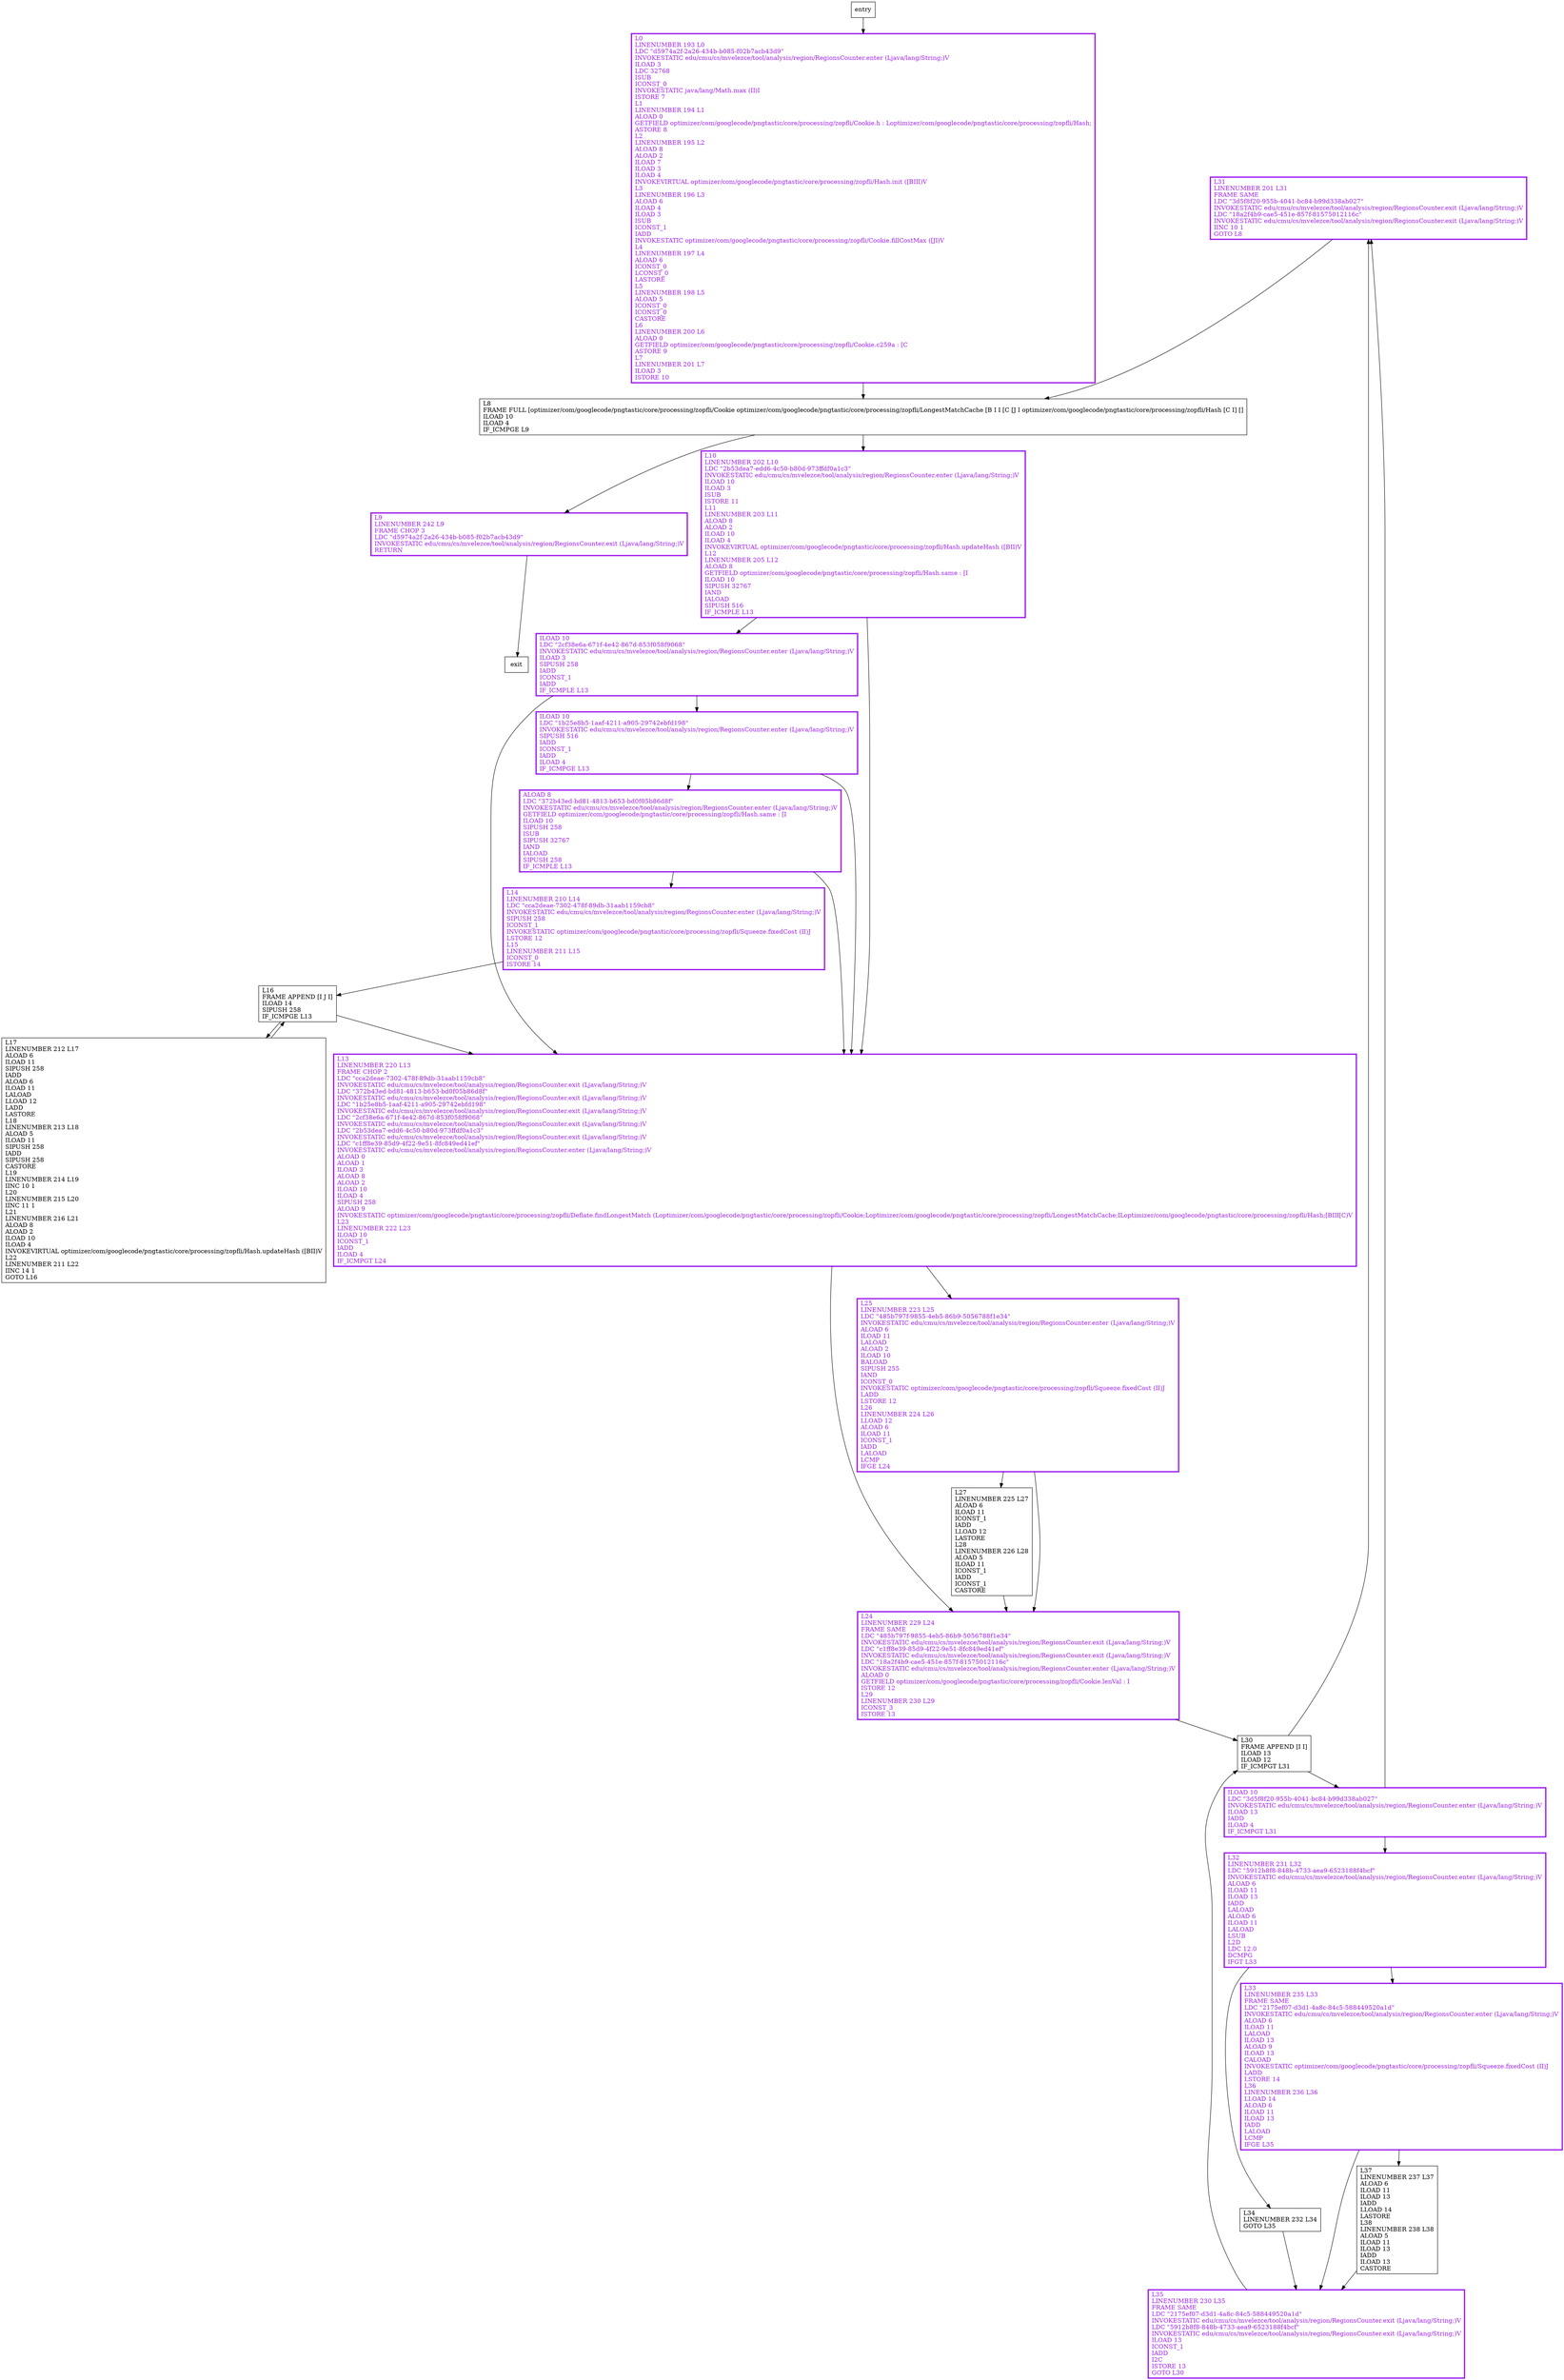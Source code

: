 digraph bestFixedLengths {
node [shape=record];
1709226187 [label="L31\lLINENUMBER 201 L31\lFRAME SAME\lLDC \"3d5f8f20-955b-4041-bc84-b99d338ab027\"\lINVOKESTATIC edu/cmu/cs/mvelezce/tool/analysis/region/RegionsCounter.exit (Ljava/lang/String;)V\lLDC \"18a2f4b9-cae5-451e-857f-81575012116c\"\lINVOKESTATIC edu/cmu/cs/mvelezce/tool/analysis/region/RegionsCounter.exit (Ljava/lang/String;)V\lIINC 10 1\lGOTO L8\l"];
165625770 [label="L37\lLINENUMBER 237 L37\lALOAD 6\lILOAD 11\lILOAD 13\lIADD\lLLOAD 14\lLASTORE\lL38\lLINENUMBER 238 L38\lALOAD 5\lILOAD 11\lILOAD 13\lIADD\lILOAD 13\lCASTORE\l"];
1997395876 [label="L9\lLINENUMBER 242 L9\lFRAME CHOP 3\lLDC \"d5974a2f-2a26-434b-b085-f02b7acb43d9\"\lINVOKESTATIC edu/cmu/cs/mvelezce/tool/analysis/region/RegionsCounter.exit (Ljava/lang/String;)V\lRETURN\l"];
1439878309 [label="L24\lLINENUMBER 229 L24\lFRAME SAME\lLDC \"485b797f-9855-4eb5-86b9-5056788f1e34\"\lINVOKESTATIC edu/cmu/cs/mvelezce/tool/analysis/region/RegionsCounter.exit (Ljava/lang/String;)V\lLDC \"c1ff8e39-85d9-4f22-9e51-8fc849ed41ef\"\lINVOKESTATIC edu/cmu/cs/mvelezce/tool/analysis/region/RegionsCounter.exit (Ljava/lang/String;)V\lLDC \"18a2f4b9-cae5-451e-857f-81575012116c\"\lINVOKESTATIC edu/cmu/cs/mvelezce/tool/analysis/region/RegionsCounter.enter (Ljava/lang/String;)V\lALOAD 0\lGETFIELD optimizer/com/googlecode/pngtastic/core/processing/zopfli/Cookie.lenVal : I\lISTORE 12\lL29\lLINENUMBER 230 L29\lICONST_3\lISTORE 13\l"];
590726564 [label="ILOAD 10\lLDC \"2cf38e6a-671f-4e42-867d-853f058f9068\"\lINVOKESTATIC edu/cmu/cs/mvelezce/tool/analysis/region/RegionsCounter.enter (Ljava/lang/String;)V\lILOAD 3\lSIPUSH 258\lIADD\lICONST_1\lIADD\lIF_ICMPLE L13\l"];
70138426 [label="L33\lLINENUMBER 235 L33\lFRAME SAME\lLDC \"2175ef07-d3d1-4a8c-84c5-588449520a1d\"\lINVOKESTATIC edu/cmu/cs/mvelezce/tool/analysis/region/RegionsCounter.enter (Ljava/lang/String;)V\lALOAD 6\lILOAD 11\lLALOAD\lILOAD 13\lALOAD 9\lILOAD 13\lCALOAD\lINVOKESTATIC optimizer/com/googlecode/pngtastic/core/processing/zopfli/Squeeze.fixedCost (II)J\lLADD\lLSTORE 14\lL36\lLINENUMBER 236 L36\lLLOAD 14\lALOAD 6\lILOAD 11\lILOAD 13\lIADD\lLALOAD\lLCMP\lIFGE L35\l"];
1701519711 [label="ALOAD 8\lLDC \"372b43ed-bd81-4813-b653-bd0f05b86d8f\"\lINVOKESTATIC edu/cmu/cs/mvelezce/tool/analysis/region/RegionsCounter.enter (Ljava/lang/String;)V\lGETFIELD optimizer/com/googlecode/pngtastic/core/processing/zopfli/Hash.same : [I\lILOAD 10\lSIPUSH 258\lISUB\lSIPUSH 32767\lIAND\lIALOAD\lSIPUSH 258\lIF_ICMPLE L13\l"];
1356562834 [label="L0\lLINENUMBER 193 L0\lLDC \"d5974a2f-2a26-434b-b085-f02b7acb43d9\"\lINVOKESTATIC edu/cmu/cs/mvelezce/tool/analysis/region/RegionsCounter.enter (Ljava/lang/String;)V\lILOAD 3\lLDC 32768\lISUB\lICONST_0\lINVOKESTATIC java/lang/Math.max (II)I\lISTORE 7\lL1\lLINENUMBER 194 L1\lALOAD 0\lGETFIELD optimizer/com/googlecode/pngtastic/core/processing/zopfli/Cookie.h : Loptimizer/com/googlecode/pngtastic/core/processing/zopfli/Hash;\lASTORE 8\lL2\lLINENUMBER 195 L2\lALOAD 8\lALOAD 2\lILOAD 7\lILOAD 3\lILOAD 4\lINVOKEVIRTUAL optimizer/com/googlecode/pngtastic/core/processing/zopfli/Hash.init ([BIII)V\lL3\lLINENUMBER 196 L3\lALOAD 6\lILOAD 4\lILOAD 3\lISUB\lICONST_1\lIADD\lINVOKESTATIC optimizer/com/googlecode/pngtastic/core/processing/zopfli/Cookie.fillCostMax ([JI)V\lL4\lLINENUMBER 197 L4\lALOAD 6\lICONST_0\lLCONST_0\lLASTORE\lL5\lLINENUMBER 198 L5\lALOAD 5\lICONST_0\lICONST_0\lCASTORE\lL6\lLINENUMBER 200 L6\lALOAD 0\lGETFIELD optimizer/com/googlecode/pngtastic/core/processing/zopfli/Cookie.c259a : [C\lASTORE 9\lL7\lLINENUMBER 201 L7\lILOAD 3\lISTORE 10\l"];
795739850 [label="L13\lLINENUMBER 220 L13\lFRAME CHOP 2\lLDC \"cca2deae-7302-478f-89db-31aab1159cb8\"\lINVOKESTATIC edu/cmu/cs/mvelezce/tool/analysis/region/RegionsCounter.exit (Ljava/lang/String;)V\lLDC \"372b43ed-bd81-4813-b653-bd0f05b86d8f\"\lINVOKESTATIC edu/cmu/cs/mvelezce/tool/analysis/region/RegionsCounter.exit (Ljava/lang/String;)V\lLDC \"1b25e8b5-1aaf-4211-a905-29742ebfd198\"\lINVOKESTATIC edu/cmu/cs/mvelezce/tool/analysis/region/RegionsCounter.exit (Ljava/lang/String;)V\lLDC \"2cf38e6a-671f-4e42-867d-853f058f9068\"\lINVOKESTATIC edu/cmu/cs/mvelezce/tool/analysis/region/RegionsCounter.exit (Ljava/lang/String;)V\lLDC \"2b53dea7-edd6-4c50-b80d-973ffdf0a1c3\"\lINVOKESTATIC edu/cmu/cs/mvelezce/tool/analysis/region/RegionsCounter.exit (Ljava/lang/String;)V\lLDC \"c1ff8e39-85d9-4f22-9e51-8fc849ed41ef\"\lINVOKESTATIC edu/cmu/cs/mvelezce/tool/analysis/region/RegionsCounter.enter (Ljava/lang/String;)V\lALOAD 0\lALOAD 1\lILOAD 3\lALOAD 8\lALOAD 2\lILOAD 10\lILOAD 4\lSIPUSH 258\lALOAD 9\lINVOKESTATIC optimizer/com/googlecode/pngtastic/core/processing/zopfli/Deflate.findLongestMatch (Loptimizer/com/googlecode/pngtastic/core/processing/zopfli/Cookie;Loptimizer/com/googlecode/pngtastic/core/processing/zopfli/LongestMatchCache;ILoptimizer/com/googlecode/pngtastic/core/processing/zopfli/Hash;[BIII[C)V\lL23\lLINENUMBER 222 L23\lILOAD 10\lICONST_1\lIADD\lILOAD 4\lIF_ICMPGT L24\l"];
1999968326 [label="L27\lLINENUMBER 225 L27\lALOAD 6\lILOAD 11\lICONST_1\lIADD\lLLOAD 12\lLASTORE\lL28\lLINENUMBER 226 L28\lALOAD 5\lILOAD 11\lICONST_1\lIADD\lICONST_1\lCASTORE\l"];
976007317 [label="L10\lLINENUMBER 202 L10\lLDC \"2b53dea7-edd6-4c50-b80d-973ffdf0a1c3\"\lINVOKESTATIC edu/cmu/cs/mvelezce/tool/analysis/region/RegionsCounter.enter (Ljava/lang/String;)V\lILOAD 10\lILOAD 3\lISUB\lISTORE 11\lL11\lLINENUMBER 203 L11\lALOAD 8\lALOAD 2\lILOAD 10\lILOAD 4\lINVOKEVIRTUAL optimizer/com/googlecode/pngtastic/core/processing/zopfli/Hash.updateHash ([BII)V\lL12\lLINENUMBER 205 L12\lALOAD 8\lGETFIELD optimizer/com/googlecode/pngtastic/core/processing/zopfli/Hash.same : [I\lILOAD 10\lSIPUSH 32767\lIAND\lIALOAD\lSIPUSH 516\lIF_ICMPLE L13\l"];
974952081 [label="ILOAD 10\lLDC \"1b25e8b5-1aaf-4211-a905-29742ebfd198\"\lINVOKESTATIC edu/cmu/cs/mvelezce/tool/analysis/region/RegionsCounter.enter (Ljava/lang/String;)V\lSIPUSH 516\lIADD\lICONST_1\lIADD\lILOAD 4\lIF_ICMPGE L13\l"];
1527184948 [label="L32\lLINENUMBER 231 L32\lLDC \"5912b8f8-848b-4733-aea9-6523188f4bcf\"\lINVOKESTATIC edu/cmu/cs/mvelezce/tool/analysis/region/RegionsCounter.enter (Ljava/lang/String;)V\lALOAD 6\lILOAD 11\lILOAD 13\lIADD\lLALOAD\lALOAD 6\lILOAD 11\lLALOAD\lLSUB\lL2D\lLDC 12.0\lDCMPG\lIFGT L33\l"];
1610281987 [label="L8\lFRAME FULL [optimizer/com/googlecode/pngtastic/core/processing/zopfli/Cookie optimizer/com/googlecode/pngtastic/core/processing/zopfli/LongestMatchCache [B I I [C [J I optimizer/com/googlecode/pngtastic/core/processing/zopfli/Hash [C I] []\lILOAD 10\lILOAD 4\lIF_ICMPGE L9\l"];
1707379320 [label="L35\lLINENUMBER 230 L35\lFRAME SAME\lLDC \"2175ef07-d3d1-4a8c-84c5-588449520a1d\"\lINVOKESTATIC edu/cmu/cs/mvelezce/tool/analysis/region/RegionsCounter.exit (Ljava/lang/String;)V\lLDC \"5912b8f8-848b-4733-aea9-6523188f4bcf\"\lINVOKESTATIC edu/cmu/cs/mvelezce/tool/analysis/region/RegionsCounter.exit (Ljava/lang/String;)V\lILOAD 13\lICONST_1\lIADD\lI2C\lISTORE 13\lGOTO L30\l"];
1762621698 [label="L16\lFRAME APPEND [I J I]\lILOAD 14\lSIPUSH 258\lIF_ICMPGE L13\l"];
930732386 [label="L17\lLINENUMBER 212 L17\lALOAD 6\lILOAD 11\lSIPUSH 258\lIADD\lALOAD 6\lILOAD 11\lLALOAD\lLLOAD 12\lLADD\lLASTORE\lL18\lLINENUMBER 213 L18\lALOAD 5\lILOAD 11\lSIPUSH 258\lIADD\lSIPUSH 258\lCASTORE\lL19\lLINENUMBER 214 L19\lIINC 10 1\lL20\lLINENUMBER 215 L20\lIINC 11 1\lL21\lLINENUMBER 216 L21\lALOAD 8\lALOAD 2\lILOAD 10\lILOAD 4\lINVOKEVIRTUAL optimizer/com/googlecode/pngtastic/core/processing/zopfli/Hash.updateHash ([BII)V\lL22\lLINENUMBER 211 L22\lIINC 14 1\lGOTO L16\l"];
251552306 [label="L25\lLINENUMBER 223 L25\lLDC \"485b797f-9855-4eb5-86b9-5056788f1e34\"\lINVOKESTATIC edu/cmu/cs/mvelezce/tool/analysis/region/RegionsCounter.enter (Ljava/lang/String;)V\lALOAD 6\lILOAD 11\lLALOAD\lALOAD 2\lILOAD 10\lBALOAD\lSIPUSH 255\lIAND\lICONST_0\lINVOKESTATIC optimizer/com/googlecode/pngtastic/core/processing/zopfli/Squeeze.fixedCost (II)J\lLADD\lLSTORE 12\lL26\lLINENUMBER 224 L26\lLLOAD 12\lALOAD 6\lILOAD 11\lICONST_1\lIADD\lLALOAD\lLCMP\lIFGE L24\l"];
980169582 [label="L14\lLINENUMBER 210 L14\lLDC \"cca2deae-7302-478f-89db-31aab1159cb8\"\lINVOKESTATIC edu/cmu/cs/mvelezce/tool/analysis/region/RegionsCounter.enter (Ljava/lang/String;)V\lSIPUSH 258\lICONST_1\lINVOKESTATIC optimizer/com/googlecode/pngtastic/core/processing/zopfli/Squeeze.fixedCost (II)J\lLSTORE 12\lL15\lLINENUMBER 211 L15\lICONST_0\lISTORE 14\l"];
1684602004 [label="L34\lLINENUMBER 232 L34\lGOTO L35\l"];
2085956417 [label="L30\lFRAME APPEND [I I]\lILOAD 13\lILOAD 12\lIF_ICMPGT L31\l"];
638904118 [label="ILOAD 10\lLDC \"3d5f8f20-955b-4041-bc84-b99d338ab027\"\lINVOKESTATIC edu/cmu/cs/mvelezce/tool/analysis/region/RegionsCounter.enter (Ljava/lang/String;)V\lILOAD 13\lIADD\lILOAD 4\lIF_ICMPGT L31\l"];
entry;
exit;
1709226187 -> 1610281987;
1997395876 -> exit;
1439878309 -> 2085956417;
590726564 -> 795739850;
590726564 -> 974952081;
1701519711 -> 980169582;
1701519711 -> 795739850;
976007317 -> 590726564;
976007317 -> 795739850;
974952081 -> 1701519711;
974952081 -> 795739850;
1762621698 -> 930732386;
1762621698 -> 795739850;
2085956417 -> 1709226187;
2085956417 -> 638904118;
165625770 -> 1707379320;
70138426 -> 1707379320;
70138426 -> 165625770;
1356562834 -> 1610281987;
795739850 -> 251552306;
795739850 -> 1439878309;
1999968326 -> 1439878309;
1527184948 -> 1684602004;
1527184948 -> 70138426;
1610281987 -> 1997395876;
1610281987 -> 976007317;
entry -> 1356562834;
1707379320 -> 2085956417;
930732386 -> 1762621698;
251552306 -> 1439878309;
251552306 -> 1999968326;
980169582 -> 1762621698;
1684602004 -> 1707379320;
638904118 -> 1709226187;
638904118 -> 1527184948;
1709226187[fontcolor="purple", penwidth=3, color="purple"];
1997395876[fontcolor="purple", penwidth=3, color="purple"];
1439878309[fontcolor="purple", penwidth=3, color="purple"];
590726564[fontcolor="purple", penwidth=3, color="purple"];
70138426[fontcolor="purple", penwidth=3, color="purple"];
1701519711[fontcolor="purple", penwidth=3, color="purple"];
1356562834[fontcolor="purple", penwidth=3, color="purple"];
795739850[fontcolor="purple", penwidth=3, color="purple"];
976007317[fontcolor="purple", penwidth=3, color="purple"];
974952081[fontcolor="purple", penwidth=3, color="purple"];
1527184948[fontcolor="purple", penwidth=3, color="purple"];
1707379320[fontcolor="purple", penwidth=3, color="purple"];
251552306[fontcolor="purple", penwidth=3, color="purple"];
980169582[fontcolor="purple", penwidth=3, color="purple"];
638904118[fontcolor="purple", penwidth=3, color="purple"];
}
